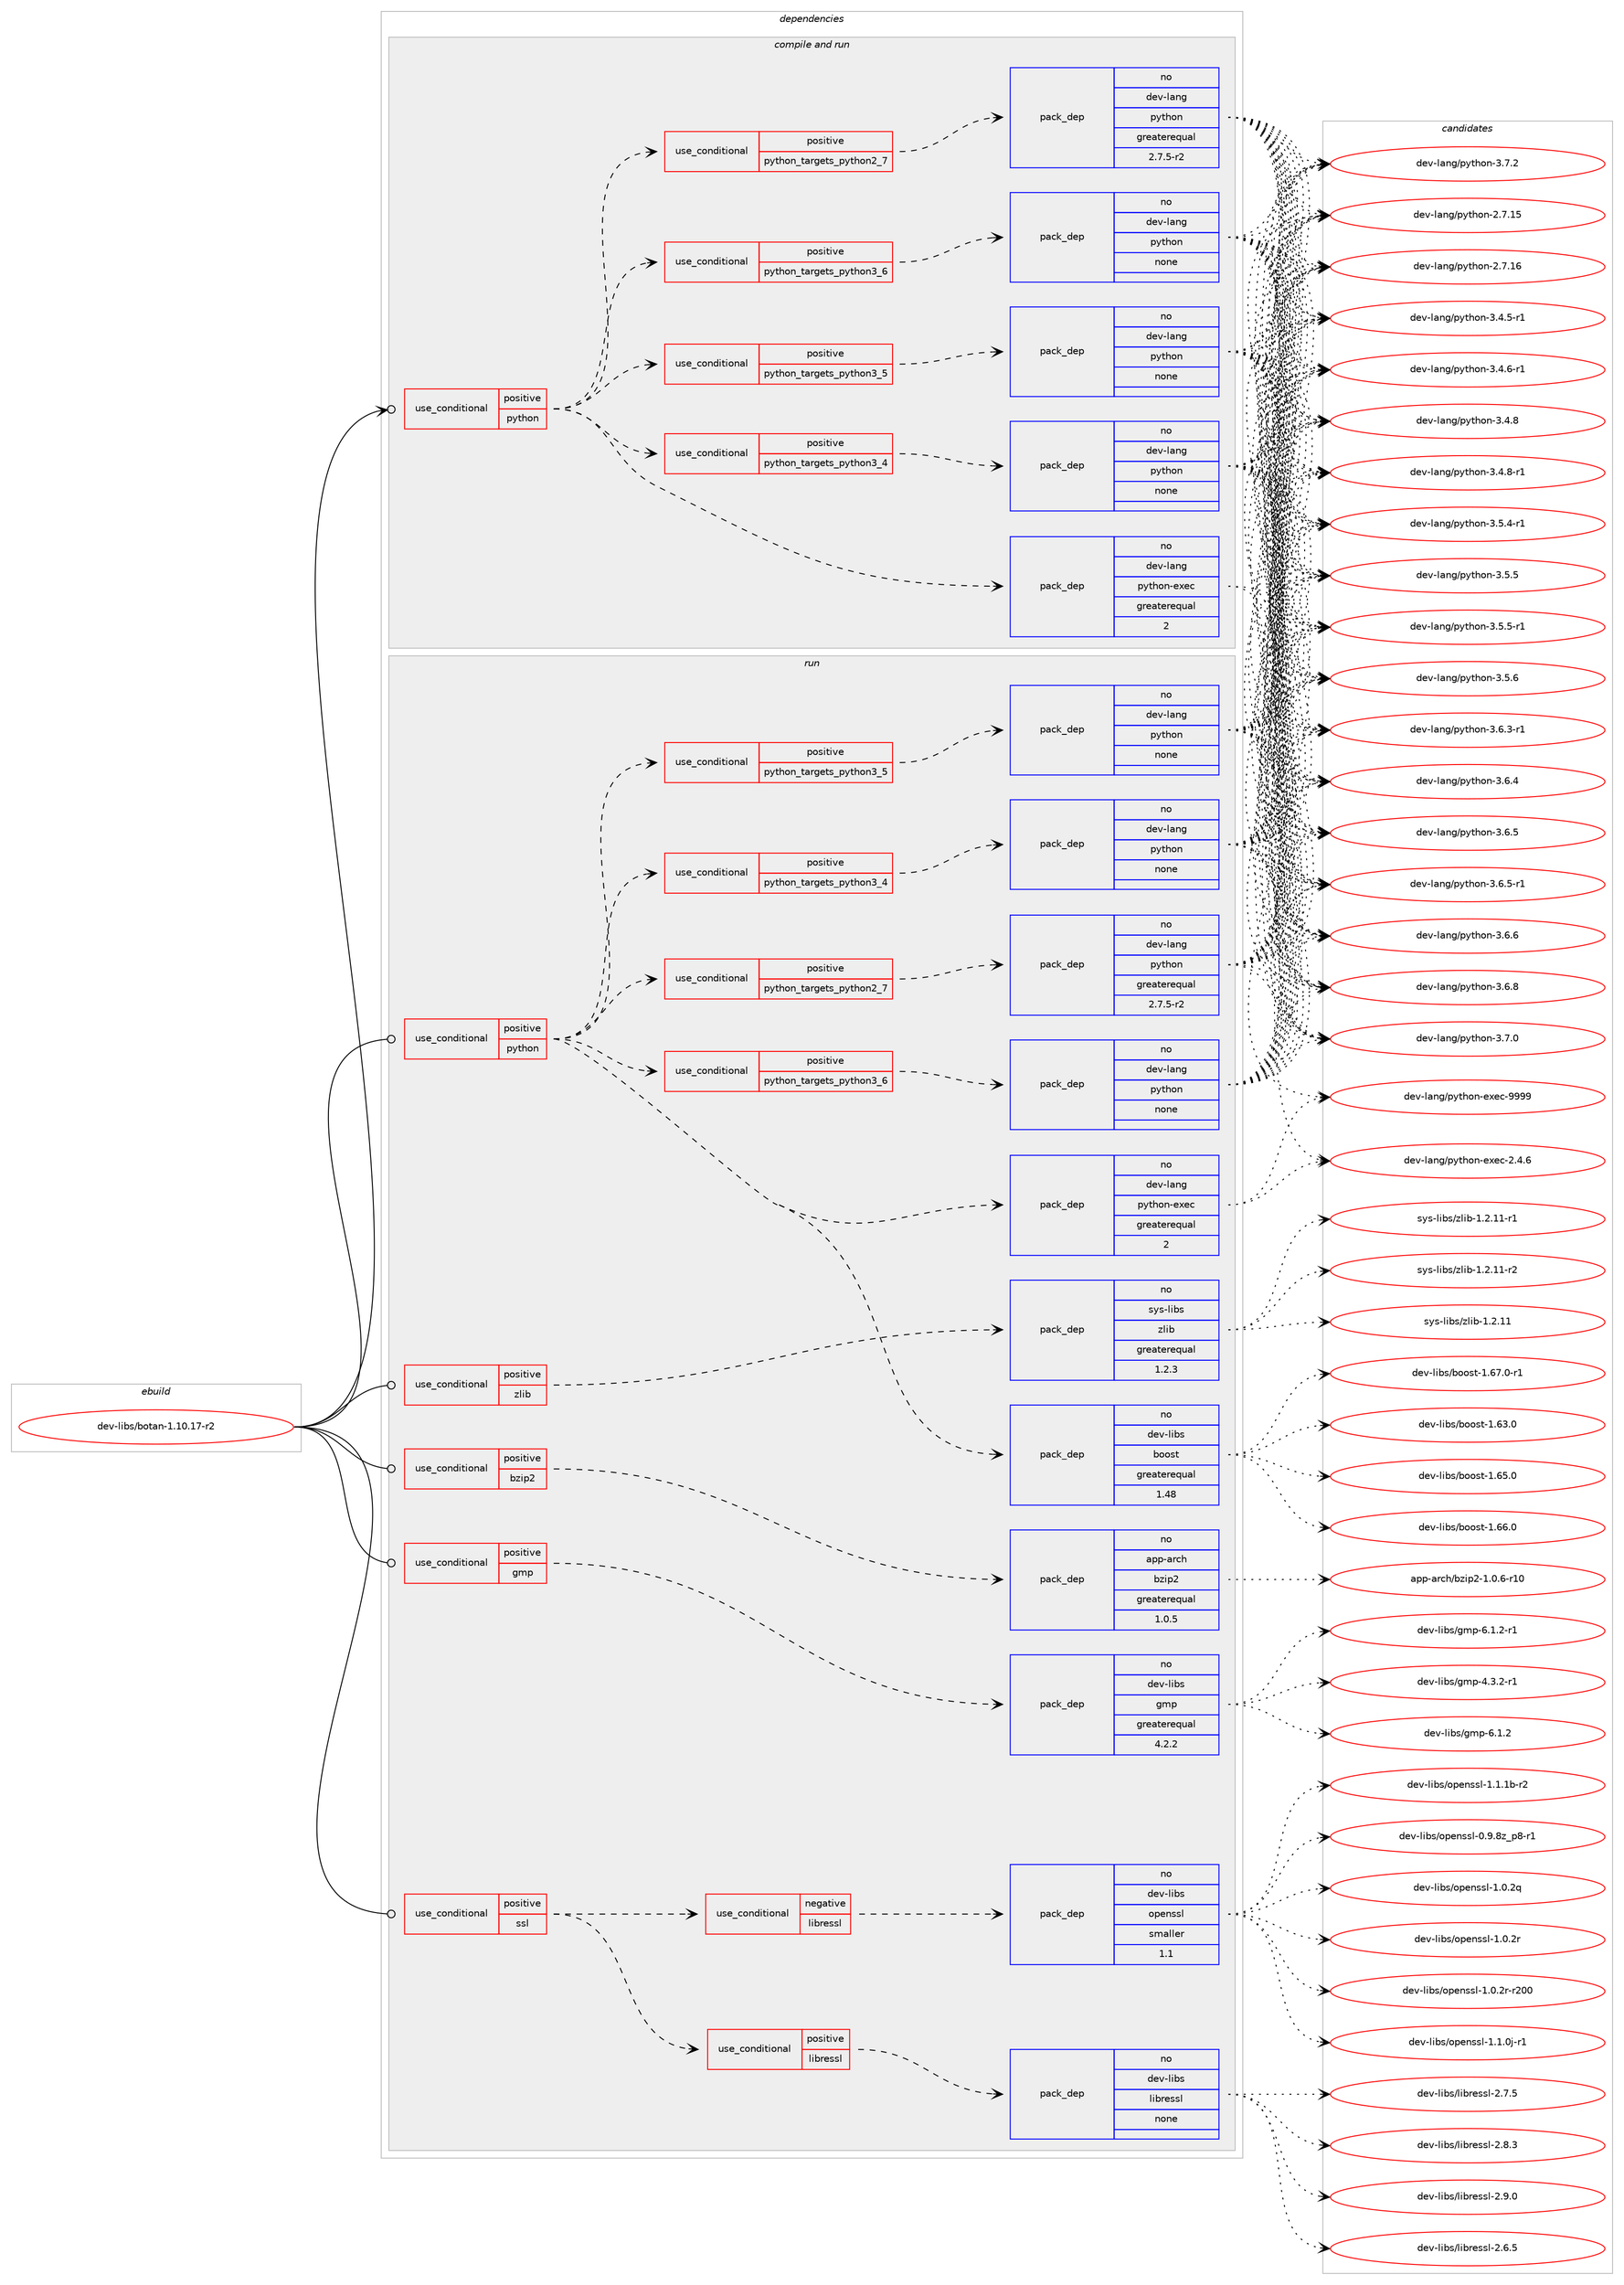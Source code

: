 digraph prolog {

# *************
# Graph options
# *************

newrank=true;
concentrate=true;
compound=true;
graph [rankdir=LR,fontname=Helvetica,fontsize=10,ranksep=1.5];#, ranksep=2.5, nodesep=0.2];
edge  [arrowhead=vee];
node  [fontname=Helvetica,fontsize=10];

# **********
# The ebuild
# **********

subgraph cluster_leftcol {
color=gray;
rank=same;
label=<<i>ebuild</i>>;
id [label="dev-libs/botan-1.10.17-r2", color=red, width=4, href="../dev-libs/botan-1.10.17-r2.svg"];
}

# ****************
# The dependencies
# ****************

subgraph cluster_midcol {
color=gray;
label=<<i>dependencies</i>>;
subgraph cluster_compile {
fillcolor="#eeeeee";
style=filled;
label=<<i>compile</i>>;
}
subgraph cluster_compileandrun {
fillcolor="#eeeeee";
style=filled;
label=<<i>compile and run</i>>;
subgraph cond365313 {
dependency1364522 [label=<<TABLE BORDER="0" CELLBORDER="1" CELLSPACING="0" CELLPADDING="4"><TR><TD ROWSPAN="3" CELLPADDING="10">use_conditional</TD></TR><TR><TD>positive</TD></TR><TR><TD>python</TD></TR></TABLE>>, shape=none, color=red];
subgraph cond365314 {
dependency1364523 [label=<<TABLE BORDER="0" CELLBORDER="1" CELLSPACING="0" CELLPADDING="4"><TR><TD ROWSPAN="3" CELLPADDING="10">use_conditional</TD></TR><TR><TD>positive</TD></TR><TR><TD>python_targets_python2_7</TD></TR></TABLE>>, shape=none, color=red];
subgraph pack976546 {
dependency1364524 [label=<<TABLE BORDER="0" CELLBORDER="1" CELLSPACING="0" CELLPADDING="4" WIDTH="220"><TR><TD ROWSPAN="6" CELLPADDING="30">pack_dep</TD></TR><TR><TD WIDTH="110">no</TD></TR><TR><TD>dev-lang</TD></TR><TR><TD>python</TD></TR><TR><TD>greaterequal</TD></TR><TR><TD>2.7.5-r2</TD></TR></TABLE>>, shape=none, color=blue];
}
dependency1364523:e -> dependency1364524:w [weight=20,style="dashed",arrowhead="vee"];
}
dependency1364522:e -> dependency1364523:w [weight=20,style="dashed",arrowhead="vee"];
subgraph cond365315 {
dependency1364525 [label=<<TABLE BORDER="0" CELLBORDER="1" CELLSPACING="0" CELLPADDING="4"><TR><TD ROWSPAN="3" CELLPADDING="10">use_conditional</TD></TR><TR><TD>positive</TD></TR><TR><TD>python_targets_python3_4</TD></TR></TABLE>>, shape=none, color=red];
subgraph pack976547 {
dependency1364526 [label=<<TABLE BORDER="0" CELLBORDER="1" CELLSPACING="0" CELLPADDING="4" WIDTH="220"><TR><TD ROWSPAN="6" CELLPADDING="30">pack_dep</TD></TR><TR><TD WIDTH="110">no</TD></TR><TR><TD>dev-lang</TD></TR><TR><TD>python</TD></TR><TR><TD>none</TD></TR><TR><TD></TD></TR></TABLE>>, shape=none, color=blue];
}
dependency1364525:e -> dependency1364526:w [weight=20,style="dashed",arrowhead="vee"];
}
dependency1364522:e -> dependency1364525:w [weight=20,style="dashed",arrowhead="vee"];
subgraph cond365316 {
dependency1364527 [label=<<TABLE BORDER="0" CELLBORDER="1" CELLSPACING="0" CELLPADDING="4"><TR><TD ROWSPAN="3" CELLPADDING="10">use_conditional</TD></TR><TR><TD>positive</TD></TR><TR><TD>python_targets_python3_5</TD></TR></TABLE>>, shape=none, color=red];
subgraph pack976548 {
dependency1364528 [label=<<TABLE BORDER="0" CELLBORDER="1" CELLSPACING="0" CELLPADDING="4" WIDTH="220"><TR><TD ROWSPAN="6" CELLPADDING="30">pack_dep</TD></TR><TR><TD WIDTH="110">no</TD></TR><TR><TD>dev-lang</TD></TR><TR><TD>python</TD></TR><TR><TD>none</TD></TR><TR><TD></TD></TR></TABLE>>, shape=none, color=blue];
}
dependency1364527:e -> dependency1364528:w [weight=20,style="dashed",arrowhead="vee"];
}
dependency1364522:e -> dependency1364527:w [weight=20,style="dashed",arrowhead="vee"];
subgraph cond365317 {
dependency1364529 [label=<<TABLE BORDER="0" CELLBORDER="1" CELLSPACING="0" CELLPADDING="4"><TR><TD ROWSPAN="3" CELLPADDING="10">use_conditional</TD></TR><TR><TD>positive</TD></TR><TR><TD>python_targets_python3_6</TD></TR></TABLE>>, shape=none, color=red];
subgraph pack976549 {
dependency1364530 [label=<<TABLE BORDER="0" CELLBORDER="1" CELLSPACING="0" CELLPADDING="4" WIDTH="220"><TR><TD ROWSPAN="6" CELLPADDING="30">pack_dep</TD></TR><TR><TD WIDTH="110">no</TD></TR><TR><TD>dev-lang</TD></TR><TR><TD>python</TD></TR><TR><TD>none</TD></TR><TR><TD></TD></TR></TABLE>>, shape=none, color=blue];
}
dependency1364529:e -> dependency1364530:w [weight=20,style="dashed",arrowhead="vee"];
}
dependency1364522:e -> dependency1364529:w [weight=20,style="dashed",arrowhead="vee"];
subgraph pack976550 {
dependency1364531 [label=<<TABLE BORDER="0" CELLBORDER="1" CELLSPACING="0" CELLPADDING="4" WIDTH="220"><TR><TD ROWSPAN="6" CELLPADDING="30">pack_dep</TD></TR><TR><TD WIDTH="110">no</TD></TR><TR><TD>dev-lang</TD></TR><TR><TD>python-exec</TD></TR><TR><TD>greaterequal</TD></TR><TR><TD>2</TD></TR></TABLE>>, shape=none, color=blue];
}
dependency1364522:e -> dependency1364531:w [weight=20,style="dashed",arrowhead="vee"];
}
id:e -> dependency1364522:w [weight=20,style="solid",arrowhead="odotvee"];
}
subgraph cluster_run {
fillcolor="#eeeeee";
style=filled;
label=<<i>run</i>>;
subgraph cond365318 {
dependency1364532 [label=<<TABLE BORDER="0" CELLBORDER="1" CELLSPACING="0" CELLPADDING="4"><TR><TD ROWSPAN="3" CELLPADDING="10">use_conditional</TD></TR><TR><TD>positive</TD></TR><TR><TD>bzip2</TD></TR></TABLE>>, shape=none, color=red];
subgraph pack976551 {
dependency1364533 [label=<<TABLE BORDER="0" CELLBORDER="1" CELLSPACING="0" CELLPADDING="4" WIDTH="220"><TR><TD ROWSPAN="6" CELLPADDING="30">pack_dep</TD></TR><TR><TD WIDTH="110">no</TD></TR><TR><TD>app-arch</TD></TR><TR><TD>bzip2</TD></TR><TR><TD>greaterequal</TD></TR><TR><TD>1.0.5</TD></TR></TABLE>>, shape=none, color=blue];
}
dependency1364532:e -> dependency1364533:w [weight=20,style="dashed",arrowhead="vee"];
}
id:e -> dependency1364532:w [weight=20,style="solid",arrowhead="odot"];
subgraph cond365319 {
dependency1364534 [label=<<TABLE BORDER="0" CELLBORDER="1" CELLSPACING="0" CELLPADDING="4"><TR><TD ROWSPAN="3" CELLPADDING="10">use_conditional</TD></TR><TR><TD>positive</TD></TR><TR><TD>gmp</TD></TR></TABLE>>, shape=none, color=red];
subgraph pack976552 {
dependency1364535 [label=<<TABLE BORDER="0" CELLBORDER="1" CELLSPACING="0" CELLPADDING="4" WIDTH="220"><TR><TD ROWSPAN="6" CELLPADDING="30">pack_dep</TD></TR><TR><TD WIDTH="110">no</TD></TR><TR><TD>dev-libs</TD></TR><TR><TD>gmp</TD></TR><TR><TD>greaterequal</TD></TR><TR><TD>4.2.2</TD></TR></TABLE>>, shape=none, color=blue];
}
dependency1364534:e -> dependency1364535:w [weight=20,style="dashed",arrowhead="vee"];
}
id:e -> dependency1364534:w [weight=20,style="solid",arrowhead="odot"];
subgraph cond365320 {
dependency1364536 [label=<<TABLE BORDER="0" CELLBORDER="1" CELLSPACING="0" CELLPADDING="4"><TR><TD ROWSPAN="3" CELLPADDING="10">use_conditional</TD></TR><TR><TD>positive</TD></TR><TR><TD>python</TD></TR></TABLE>>, shape=none, color=red];
subgraph cond365321 {
dependency1364537 [label=<<TABLE BORDER="0" CELLBORDER="1" CELLSPACING="0" CELLPADDING="4"><TR><TD ROWSPAN="3" CELLPADDING="10">use_conditional</TD></TR><TR><TD>positive</TD></TR><TR><TD>python_targets_python2_7</TD></TR></TABLE>>, shape=none, color=red];
subgraph pack976553 {
dependency1364538 [label=<<TABLE BORDER="0" CELLBORDER="1" CELLSPACING="0" CELLPADDING="4" WIDTH="220"><TR><TD ROWSPAN="6" CELLPADDING="30">pack_dep</TD></TR><TR><TD WIDTH="110">no</TD></TR><TR><TD>dev-lang</TD></TR><TR><TD>python</TD></TR><TR><TD>greaterequal</TD></TR><TR><TD>2.7.5-r2</TD></TR></TABLE>>, shape=none, color=blue];
}
dependency1364537:e -> dependency1364538:w [weight=20,style="dashed",arrowhead="vee"];
}
dependency1364536:e -> dependency1364537:w [weight=20,style="dashed",arrowhead="vee"];
subgraph cond365322 {
dependency1364539 [label=<<TABLE BORDER="0" CELLBORDER="1" CELLSPACING="0" CELLPADDING="4"><TR><TD ROWSPAN="3" CELLPADDING="10">use_conditional</TD></TR><TR><TD>positive</TD></TR><TR><TD>python_targets_python3_4</TD></TR></TABLE>>, shape=none, color=red];
subgraph pack976554 {
dependency1364540 [label=<<TABLE BORDER="0" CELLBORDER="1" CELLSPACING="0" CELLPADDING="4" WIDTH="220"><TR><TD ROWSPAN="6" CELLPADDING="30">pack_dep</TD></TR><TR><TD WIDTH="110">no</TD></TR><TR><TD>dev-lang</TD></TR><TR><TD>python</TD></TR><TR><TD>none</TD></TR><TR><TD></TD></TR></TABLE>>, shape=none, color=blue];
}
dependency1364539:e -> dependency1364540:w [weight=20,style="dashed",arrowhead="vee"];
}
dependency1364536:e -> dependency1364539:w [weight=20,style="dashed",arrowhead="vee"];
subgraph cond365323 {
dependency1364541 [label=<<TABLE BORDER="0" CELLBORDER="1" CELLSPACING="0" CELLPADDING="4"><TR><TD ROWSPAN="3" CELLPADDING="10">use_conditional</TD></TR><TR><TD>positive</TD></TR><TR><TD>python_targets_python3_5</TD></TR></TABLE>>, shape=none, color=red];
subgraph pack976555 {
dependency1364542 [label=<<TABLE BORDER="0" CELLBORDER="1" CELLSPACING="0" CELLPADDING="4" WIDTH="220"><TR><TD ROWSPAN="6" CELLPADDING="30">pack_dep</TD></TR><TR><TD WIDTH="110">no</TD></TR><TR><TD>dev-lang</TD></TR><TR><TD>python</TD></TR><TR><TD>none</TD></TR><TR><TD></TD></TR></TABLE>>, shape=none, color=blue];
}
dependency1364541:e -> dependency1364542:w [weight=20,style="dashed",arrowhead="vee"];
}
dependency1364536:e -> dependency1364541:w [weight=20,style="dashed",arrowhead="vee"];
subgraph cond365324 {
dependency1364543 [label=<<TABLE BORDER="0" CELLBORDER="1" CELLSPACING="0" CELLPADDING="4"><TR><TD ROWSPAN="3" CELLPADDING="10">use_conditional</TD></TR><TR><TD>positive</TD></TR><TR><TD>python_targets_python3_6</TD></TR></TABLE>>, shape=none, color=red];
subgraph pack976556 {
dependency1364544 [label=<<TABLE BORDER="0" CELLBORDER="1" CELLSPACING="0" CELLPADDING="4" WIDTH="220"><TR><TD ROWSPAN="6" CELLPADDING="30">pack_dep</TD></TR><TR><TD WIDTH="110">no</TD></TR><TR><TD>dev-lang</TD></TR><TR><TD>python</TD></TR><TR><TD>none</TD></TR><TR><TD></TD></TR></TABLE>>, shape=none, color=blue];
}
dependency1364543:e -> dependency1364544:w [weight=20,style="dashed",arrowhead="vee"];
}
dependency1364536:e -> dependency1364543:w [weight=20,style="dashed",arrowhead="vee"];
subgraph pack976557 {
dependency1364545 [label=<<TABLE BORDER="0" CELLBORDER="1" CELLSPACING="0" CELLPADDING="4" WIDTH="220"><TR><TD ROWSPAN="6" CELLPADDING="30">pack_dep</TD></TR><TR><TD WIDTH="110">no</TD></TR><TR><TD>dev-lang</TD></TR><TR><TD>python-exec</TD></TR><TR><TD>greaterequal</TD></TR><TR><TD>2</TD></TR></TABLE>>, shape=none, color=blue];
}
dependency1364536:e -> dependency1364545:w [weight=20,style="dashed",arrowhead="vee"];
subgraph pack976558 {
dependency1364546 [label=<<TABLE BORDER="0" CELLBORDER="1" CELLSPACING="0" CELLPADDING="4" WIDTH="220"><TR><TD ROWSPAN="6" CELLPADDING="30">pack_dep</TD></TR><TR><TD WIDTH="110">no</TD></TR><TR><TD>dev-libs</TD></TR><TR><TD>boost</TD></TR><TR><TD>greaterequal</TD></TR><TR><TD>1.48</TD></TR></TABLE>>, shape=none, color=blue];
}
dependency1364536:e -> dependency1364546:w [weight=20,style="dashed",arrowhead="vee"];
}
id:e -> dependency1364536:w [weight=20,style="solid",arrowhead="odot"];
subgraph cond365325 {
dependency1364547 [label=<<TABLE BORDER="0" CELLBORDER="1" CELLSPACING="0" CELLPADDING="4"><TR><TD ROWSPAN="3" CELLPADDING="10">use_conditional</TD></TR><TR><TD>positive</TD></TR><TR><TD>ssl</TD></TR></TABLE>>, shape=none, color=red];
subgraph cond365326 {
dependency1364548 [label=<<TABLE BORDER="0" CELLBORDER="1" CELLSPACING="0" CELLPADDING="4"><TR><TD ROWSPAN="3" CELLPADDING="10">use_conditional</TD></TR><TR><TD>negative</TD></TR><TR><TD>libressl</TD></TR></TABLE>>, shape=none, color=red];
subgraph pack976559 {
dependency1364549 [label=<<TABLE BORDER="0" CELLBORDER="1" CELLSPACING="0" CELLPADDING="4" WIDTH="220"><TR><TD ROWSPAN="6" CELLPADDING="30">pack_dep</TD></TR><TR><TD WIDTH="110">no</TD></TR><TR><TD>dev-libs</TD></TR><TR><TD>openssl</TD></TR><TR><TD>smaller</TD></TR><TR><TD>1.1</TD></TR></TABLE>>, shape=none, color=blue];
}
dependency1364548:e -> dependency1364549:w [weight=20,style="dashed",arrowhead="vee"];
}
dependency1364547:e -> dependency1364548:w [weight=20,style="dashed",arrowhead="vee"];
subgraph cond365327 {
dependency1364550 [label=<<TABLE BORDER="0" CELLBORDER="1" CELLSPACING="0" CELLPADDING="4"><TR><TD ROWSPAN="3" CELLPADDING="10">use_conditional</TD></TR><TR><TD>positive</TD></TR><TR><TD>libressl</TD></TR></TABLE>>, shape=none, color=red];
subgraph pack976560 {
dependency1364551 [label=<<TABLE BORDER="0" CELLBORDER="1" CELLSPACING="0" CELLPADDING="4" WIDTH="220"><TR><TD ROWSPAN="6" CELLPADDING="30">pack_dep</TD></TR><TR><TD WIDTH="110">no</TD></TR><TR><TD>dev-libs</TD></TR><TR><TD>libressl</TD></TR><TR><TD>none</TD></TR><TR><TD></TD></TR></TABLE>>, shape=none, color=blue];
}
dependency1364550:e -> dependency1364551:w [weight=20,style="dashed",arrowhead="vee"];
}
dependency1364547:e -> dependency1364550:w [weight=20,style="dashed",arrowhead="vee"];
}
id:e -> dependency1364547:w [weight=20,style="solid",arrowhead="odot"];
subgraph cond365328 {
dependency1364552 [label=<<TABLE BORDER="0" CELLBORDER="1" CELLSPACING="0" CELLPADDING="4"><TR><TD ROWSPAN="3" CELLPADDING="10">use_conditional</TD></TR><TR><TD>positive</TD></TR><TR><TD>zlib</TD></TR></TABLE>>, shape=none, color=red];
subgraph pack976561 {
dependency1364553 [label=<<TABLE BORDER="0" CELLBORDER="1" CELLSPACING="0" CELLPADDING="4" WIDTH="220"><TR><TD ROWSPAN="6" CELLPADDING="30">pack_dep</TD></TR><TR><TD WIDTH="110">no</TD></TR><TR><TD>sys-libs</TD></TR><TR><TD>zlib</TD></TR><TR><TD>greaterequal</TD></TR><TR><TD>1.2.3</TD></TR></TABLE>>, shape=none, color=blue];
}
dependency1364552:e -> dependency1364553:w [weight=20,style="dashed",arrowhead="vee"];
}
id:e -> dependency1364552:w [weight=20,style="solid",arrowhead="odot"];
}
}

# **************
# The candidates
# **************

subgraph cluster_choices {
rank=same;
color=gray;
label=<<i>candidates</i>>;

subgraph choice976546 {
color=black;
nodesep=1;
choice10010111845108971101034711212111610411111045504655464953 [label="dev-lang/python-2.7.15", color=red, width=4,href="../dev-lang/python-2.7.15.svg"];
choice10010111845108971101034711212111610411111045504655464954 [label="dev-lang/python-2.7.16", color=red, width=4,href="../dev-lang/python-2.7.16.svg"];
choice1001011184510897110103471121211161041111104551465246534511449 [label="dev-lang/python-3.4.5-r1", color=red, width=4,href="../dev-lang/python-3.4.5-r1.svg"];
choice1001011184510897110103471121211161041111104551465246544511449 [label="dev-lang/python-3.4.6-r1", color=red, width=4,href="../dev-lang/python-3.4.6-r1.svg"];
choice100101118451089711010347112121116104111110455146524656 [label="dev-lang/python-3.4.8", color=red, width=4,href="../dev-lang/python-3.4.8.svg"];
choice1001011184510897110103471121211161041111104551465246564511449 [label="dev-lang/python-3.4.8-r1", color=red, width=4,href="../dev-lang/python-3.4.8-r1.svg"];
choice1001011184510897110103471121211161041111104551465346524511449 [label="dev-lang/python-3.5.4-r1", color=red, width=4,href="../dev-lang/python-3.5.4-r1.svg"];
choice100101118451089711010347112121116104111110455146534653 [label="dev-lang/python-3.5.5", color=red, width=4,href="../dev-lang/python-3.5.5.svg"];
choice1001011184510897110103471121211161041111104551465346534511449 [label="dev-lang/python-3.5.5-r1", color=red, width=4,href="../dev-lang/python-3.5.5-r1.svg"];
choice100101118451089711010347112121116104111110455146534654 [label="dev-lang/python-3.5.6", color=red, width=4,href="../dev-lang/python-3.5.6.svg"];
choice1001011184510897110103471121211161041111104551465446514511449 [label="dev-lang/python-3.6.3-r1", color=red, width=4,href="../dev-lang/python-3.6.3-r1.svg"];
choice100101118451089711010347112121116104111110455146544652 [label="dev-lang/python-3.6.4", color=red, width=4,href="../dev-lang/python-3.6.4.svg"];
choice100101118451089711010347112121116104111110455146544653 [label="dev-lang/python-3.6.5", color=red, width=4,href="../dev-lang/python-3.6.5.svg"];
choice1001011184510897110103471121211161041111104551465446534511449 [label="dev-lang/python-3.6.5-r1", color=red, width=4,href="../dev-lang/python-3.6.5-r1.svg"];
choice100101118451089711010347112121116104111110455146544654 [label="dev-lang/python-3.6.6", color=red, width=4,href="../dev-lang/python-3.6.6.svg"];
choice100101118451089711010347112121116104111110455146544656 [label="dev-lang/python-3.6.8", color=red, width=4,href="../dev-lang/python-3.6.8.svg"];
choice100101118451089711010347112121116104111110455146554648 [label="dev-lang/python-3.7.0", color=red, width=4,href="../dev-lang/python-3.7.0.svg"];
choice100101118451089711010347112121116104111110455146554650 [label="dev-lang/python-3.7.2", color=red, width=4,href="../dev-lang/python-3.7.2.svg"];
dependency1364524:e -> choice10010111845108971101034711212111610411111045504655464953:w [style=dotted,weight="100"];
dependency1364524:e -> choice10010111845108971101034711212111610411111045504655464954:w [style=dotted,weight="100"];
dependency1364524:e -> choice1001011184510897110103471121211161041111104551465246534511449:w [style=dotted,weight="100"];
dependency1364524:e -> choice1001011184510897110103471121211161041111104551465246544511449:w [style=dotted,weight="100"];
dependency1364524:e -> choice100101118451089711010347112121116104111110455146524656:w [style=dotted,weight="100"];
dependency1364524:e -> choice1001011184510897110103471121211161041111104551465246564511449:w [style=dotted,weight="100"];
dependency1364524:e -> choice1001011184510897110103471121211161041111104551465346524511449:w [style=dotted,weight="100"];
dependency1364524:e -> choice100101118451089711010347112121116104111110455146534653:w [style=dotted,weight="100"];
dependency1364524:e -> choice1001011184510897110103471121211161041111104551465346534511449:w [style=dotted,weight="100"];
dependency1364524:e -> choice100101118451089711010347112121116104111110455146534654:w [style=dotted,weight="100"];
dependency1364524:e -> choice1001011184510897110103471121211161041111104551465446514511449:w [style=dotted,weight="100"];
dependency1364524:e -> choice100101118451089711010347112121116104111110455146544652:w [style=dotted,weight="100"];
dependency1364524:e -> choice100101118451089711010347112121116104111110455146544653:w [style=dotted,weight="100"];
dependency1364524:e -> choice1001011184510897110103471121211161041111104551465446534511449:w [style=dotted,weight="100"];
dependency1364524:e -> choice100101118451089711010347112121116104111110455146544654:w [style=dotted,weight="100"];
dependency1364524:e -> choice100101118451089711010347112121116104111110455146544656:w [style=dotted,weight="100"];
dependency1364524:e -> choice100101118451089711010347112121116104111110455146554648:w [style=dotted,weight="100"];
dependency1364524:e -> choice100101118451089711010347112121116104111110455146554650:w [style=dotted,weight="100"];
}
subgraph choice976547 {
color=black;
nodesep=1;
choice10010111845108971101034711212111610411111045504655464953 [label="dev-lang/python-2.7.15", color=red, width=4,href="../dev-lang/python-2.7.15.svg"];
choice10010111845108971101034711212111610411111045504655464954 [label="dev-lang/python-2.7.16", color=red, width=4,href="../dev-lang/python-2.7.16.svg"];
choice1001011184510897110103471121211161041111104551465246534511449 [label="dev-lang/python-3.4.5-r1", color=red, width=4,href="../dev-lang/python-3.4.5-r1.svg"];
choice1001011184510897110103471121211161041111104551465246544511449 [label="dev-lang/python-3.4.6-r1", color=red, width=4,href="../dev-lang/python-3.4.6-r1.svg"];
choice100101118451089711010347112121116104111110455146524656 [label="dev-lang/python-3.4.8", color=red, width=4,href="../dev-lang/python-3.4.8.svg"];
choice1001011184510897110103471121211161041111104551465246564511449 [label="dev-lang/python-3.4.8-r1", color=red, width=4,href="../dev-lang/python-3.4.8-r1.svg"];
choice1001011184510897110103471121211161041111104551465346524511449 [label="dev-lang/python-3.5.4-r1", color=red, width=4,href="../dev-lang/python-3.5.4-r1.svg"];
choice100101118451089711010347112121116104111110455146534653 [label="dev-lang/python-3.5.5", color=red, width=4,href="../dev-lang/python-3.5.5.svg"];
choice1001011184510897110103471121211161041111104551465346534511449 [label="dev-lang/python-3.5.5-r1", color=red, width=4,href="../dev-lang/python-3.5.5-r1.svg"];
choice100101118451089711010347112121116104111110455146534654 [label="dev-lang/python-3.5.6", color=red, width=4,href="../dev-lang/python-3.5.6.svg"];
choice1001011184510897110103471121211161041111104551465446514511449 [label="dev-lang/python-3.6.3-r1", color=red, width=4,href="../dev-lang/python-3.6.3-r1.svg"];
choice100101118451089711010347112121116104111110455146544652 [label="dev-lang/python-3.6.4", color=red, width=4,href="../dev-lang/python-3.6.4.svg"];
choice100101118451089711010347112121116104111110455146544653 [label="dev-lang/python-3.6.5", color=red, width=4,href="../dev-lang/python-3.6.5.svg"];
choice1001011184510897110103471121211161041111104551465446534511449 [label="dev-lang/python-3.6.5-r1", color=red, width=4,href="../dev-lang/python-3.6.5-r1.svg"];
choice100101118451089711010347112121116104111110455146544654 [label="dev-lang/python-3.6.6", color=red, width=4,href="../dev-lang/python-3.6.6.svg"];
choice100101118451089711010347112121116104111110455146544656 [label="dev-lang/python-3.6.8", color=red, width=4,href="../dev-lang/python-3.6.8.svg"];
choice100101118451089711010347112121116104111110455146554648 [label="dev-lang/python-3.7.0", color=red, width=4,href="../dev-lang/python-3.7.0.svg"];
choice100101118451089711010347112121116104111110455146554650 [label="dev-lang/python-3.7.2", color=red, width=4,href="../dev-lang/python-3.7.2.svg"];
dependency1364526:e -> choice10010111845108971101034711212111610411111045504655464953:w [style=dotted,weight="100"];
dependency1364526:e -> choice10010111845108971101034711212111610411111045504655464954:w [style=dotted,weight="100"];
dependency1364526:e -> choice1001011184510897110103471121211161041111104551465246534511449:w [style=dotted,weight="100"];
dependency1364526:e -> choice1001011184510897110103471121211161041111104551465246544511449:w [style=dotted,weight="100"];
dependency1364526:e -> choice100101118451089711010347112121116104111110455146524656:w [style=dotted,weight="100"];
dependency1364526:e -> choice1001011184510897110103471121211161041111104551465246564511449:w [style=dotted,weight="100"];
dependency1364526:e -> choice1001011184510897110103471121211161041111104551465346524511449:w [style=dotted,weight="100"];
dependency1364526:e -> choice100101118451089711010347112121116104111110455146534653:w [style=dotted,weight="100"];
dependency1364526:e -> choice1001011184510897110103471121211161041111104551465346534511449:w [style=dotted,weight="100"];
dependency1364526:e -> choice100101118451089711010347112121116104111110455146534654:w [style=dotted,weight="100"];
dependency1364526:e -> choice1001011184510897110103471121211161041111104551465446514511449:w [style=dotted,weight="100"];
dependency1364526:e -> choice100101118451089711010347112121116104111110455146544652:w [style=dotted,weight="100"];
dependency1364526:e -> choice100101118451089711010347112121116104111110455146544653:w [style=dotted,weight="100"];
dependency1364526:e -> choice1001011184510897110103471121211161041111104551465446534511449:w [style=dotted,weight="100"];
dependency1364526:e -> choice100101118451089711010347112121116104111110455146544654:w [style=dotted,weight="100"];
dependency1364526:e -> choice100101118451089711010347112121116104111110455146544656:w [style=dotted,weight="100"];
dependency1364526:e -> choice100101118451089711010347112121116104111110455146554648:w [style=dotted,weight="100"];
dependency1364526:e -> choice100101118451089711010347112121116104111110455146554650:w [style=dotted,weight="100"];
}
subgraph choice976548 {
color=black;
nodesep=1;
choice10010111845108971101034711212111610411111045504655464953 [label="dev-lang/python-2.7.15", color=red, width=4,href="../dev-lang/python-2.7.15.svg"];
choice10010111845108971101034711212111610411111045504655464954 [label="dev-lang/python-2.7.16", color=red, width=4,href="../dev-lang/python-2.7.16.svg"];
choice1001011184510897110103471121211161041111104551465246534511449 [label="dev-lang/python-3.4.5-r1", color=red, width=4,href="../dev-lang/python-3.4.5-r1.svg"];
choice1001011184510897110103471121211161041111104551465246544511449 [label="dev-lang/python-3.4.6-r1", color=red, width=4,href="../dev-lang/python-3.4.6-r1.svg"];
choice100101118451089711010347112121116104111110455146524656 [label="dev-lang/python-3.4.8", color=red, width=4,href="../dev-lang/python-3.4.8.svg"];
choice1001011184510897110103471121211161041111104551465246564511449 [label="dev-lang/python-3.4.8-r1", color=red, width=4,href="../dev-lang/python-3.4.8-r1.svg"];
choice1001011184510897110103471121211161041111104551465346524511449 [label="dev-lang/python-3.5.4-r1", color=red, width=4,href="../dev-lang/python-3.5.4-r1.svg"];
choice100101118451089711010347112121116104111110455146534653 [label="dev-lang/python-3.5.5", color=red, width=4,href="../dev-lang/python-3.5.5.svg"];
choice1001011184510897110103471121211161041111104551465346534511449 [label="dev-lang/python-3.5.5-r1", color=red, width=4,href="../dev-lang/python-3.5.5-r1.svg"];
choice100101118451089711010347112121116104111110455146534654 [label="dev-lang/python-3.5.6", color=red, width=4,href="../dev-lang/python-3.5.6.svg"];
choice1001011184510897110103471121211161041111104551465446514511449 [label="dev-lang/python-3.6.3-r1", color=red, width=4,href="../dev-lang/python-3.6.3-r1.svg"];
choice100101118451089711010347112121116104111110455146544652 [label="dev-lang/python-3.6.4", color=red, width=4,href="../dev-lang/python-3.6.4.svg"];
choice100101118451089711010347112121116104111110455146544653 [label="dev-lang/python-3.6.5", color=red, width=4,href="../dev-lang/python-3.6.5.svg"];
choice1001011184510897110103471121211161041111104551465446534511449 [label="dev-lang/python-3.6.5-r1", color=red, width=4,href="../dev-lang/python-3.6.5-r1.svg"];
choice100101118451089711010347112121116104111110455146544654 [label="dev-lang/python-3.6.6", color=red, width=4,href="../dev-lang/python-3.6.6.svg"];
choice100101118451089711010347112121116104111110455146544656 [label="dev-lang/python-3.6.8", color=red, width=4,href="../dev-lang/python-3.6.8.svg"];
choice100101118451089711010347112121116104111110455146554648 [label="dev-lang/python-3.7.0", color=red, width=4,href="../dev-lang/python-3.7.0.svg"];
choice100101118451089711010347112121116104111110455146554650 [label="dev-lang/python-3.7.2", color=red, width=4,href="../dev-lang/python-3.7.2.svg"];
dependency1364528:e -> choice10010111845108971101034711212111610411111045504655464953:w [style=dotted,weight="100"];
dependency1364528:e -> choice10010111845108971101034711212111610411111045504655464954:w [style=dotted,weight="100"];
dependency1364528:e -> choice1001011184510897110103471121211161041111104551465246534511449:w [style=dotted,weight="100"];
dependency1364528:e -> choice1001011184510897110103471121211161041111104551465246544511449:w [style=dotted,weight="100"];
dependency1364528:e -> choice100101118451089711010347112121116104111110455146524656:w [style=dotted,weight="100"];
dependency1364528:e -> choice1001011184510897110103471121211161041111104551465246564511449:w [style=dotted,weight="100"];
dependency1364528:e -> choice1001011184510897110103471121211161041111104551465346524511449:w [style=dotted,weight="100"];
dependency1364528:e -> choice100101118451089711010347112121116104111110455146534653:w [style=dotted,weight="100"];
dependency1364528:e -> choice1001011184510897110103471121211161041111104551465346534511449:w [style=dotted,weight="100"];
dependency1364528:e -> choice100101118451089711010347112121116104111110455146534654:w [style=dotted,weight="100"];
dependency1364528:e -> choice1001011184510897110103471121211161041111104551465446514511449:w [style=dotted,weight="100"];
dependency1364528:e -> choice100101118451089711010347112121116104111110455146544652:w [style=dotted,weight="100"];
dependency1364528:e -> choice100101118451089711010347112121116104111110455146544653:w [style=dotted,weight="100"];
dependency1364528:e -> choice1001011184510897110103471121211161041111104551465446534511449:w [style=dotted,weight="100"];
dependency1364528:e -> choice100101118451089711010347112121116104111110455146544654:w [style=dotted,weight="100"];
dependency1364528:e -> choice100101118451089711010347112121116104111110455146544656:w [style=dotted,weight="100"];
dependency1364528:e -> choice100101118451089711010347112121116104111110455146554648:w [style=dotted,weight="100"];
dependency1364528:e -> choice100101118451089711010347112121116104111110455146554650:w [style=dotted,weight="100"];
}
subgraph choice976549 {
color=black;
nodesep=1;
choice10010111845108971101034711212111610411111045504655464953 [label="dev-lang/python-2.7.15", color=red, width=4,href="../dev-lang/python-2.7.15.svg"];
choice10010111845108971101034711212111610411111045504655464954 [label="dev-lang/python-2.7.16", color=red, width=4,href="../dev-lang/python-2.7.16.svg"];
choice1001011184510897110103471121211161041111104551465246534511449 [label="dev-lang/python-3.4.5-r1", color=red, width=4,href="../dev-lang/python-3.4.5-r1.svg"];
choice1001011184510897110103471121211161041111104551465246544511449 [label="dev-lang/python-3.4.6-r1", color=red, width=4,href="../dev-lang/python-3.4.6-r1.svg"];
choice100101118451089711010347112121116104111110455146524656 [label="dev-lang/python-3.4.8", color=red, width=4,href="../dev-lang/python-3.4.8.svg"];
choice1001011184510897110103471121211161041111104551465246564511449 [label="dev-lang/python-3.4.8-r1", color=red, width=4,href="../dev-lang/python-3.4.8-r1.svg"];
choice1001011184510897110103471121211161041111104551465346524511449 [label="dev-lang/python-3.5.4-r1", color=red, width=4,href="../dev-lang/python-3.5.4-r1.svg"];
choice100101118451089711010347112121116104111110455146534653 [label="dev-lang/python-3.5.5", color=red, width=4,href="../dev-lang/python-3.5.5.svg"];
choice1001011184510897110103471121211161041111104551465346534511449 [label="dev-lang/python-3.5.5-r1", color=red, width=4,href="../dev-lang/python-3.5.5-r1.svg"];
choice100101118451089711010347112121116104111110455146534654 [label="dev-lang/python-3.5.6", color=red, width=4,href="../dev-lang/python-3.5.6.svg"];
choice1001011184510897110103471121211161041111104551465446514511449 [label="dev-lang/python-3.6.3-r1", color=red, width=4,href="../dev-lang/python-3.6.3-r1.svg"];
choice100101118451089711010347112121116104111110455146544652 [label="dev-lang/python-3.6.4", color=red, width=4,href="../dev-lang/python-3.6.4.svg"];
choice100101118451089711010347112121116104111110455146544653 [label="dev-lang/python-3.6.5", color=red, width=4,href="../dev-lang/python-3.6.5.svg"];
choice1001011184510897110103471121211161041111104551465446534511449 [label="dev-lang/python-3.6.5-r1", color=red, width=4,href="../dev-lang/python-3.6.5-r1.svg"];
choice100101118451089711010347112121116104111110455146544654 [label="dev-lang/python-3.6.6", color=red, width=4,href="../dev-lang/python-3.6.6.svg"];
choice100101118451089711010347112121116104111110455146544656 [label="dev-lang/python-3.6.8", color=red, width=4,href="../dev-lang/python-3.6.8.svg"];
choice100101118451089711010347112121116104111110455146554648 [label="dev-lang/python-3.7.0", color=red, width=4,href="../dev-lang/python-3.7.0.svg"];
choice100101118451089711010347112121116104111110455146554650 [label="dev-lang/python-3.7.2", color=red, width=4,href="../dev-lang/python-3.7.2.svg"];
dependency1364530:e -> choice10010111845108971101034711212111610411111045504655464953:w [style=dotted,weight="100"];
dependency1364530:e -> choice10010111845108971101034711212111610411111045504655464954:w [style=dotted,weight="100"];
dependency1364530:e -> choice1001011184510897110103471121211161041111104551465246534511449:w [style=dotted,weight="100"];
dependency1364530:e -> choice1001011184510897110103471121211161041111104551465246544511449:w [style=dotted,weight="100"];
dependency1364530:e -> choice100101118451089711010347112121116104111110455146524656:w [style=dotted,weight="100"];
dependency1364530:e -> choice1001011184510897110103471121211161041111104551465246564511449:w [style=dotted,weight="100"];
dependency1364530:e -> choice1001011184510897110103471121211161041111104551465346524511449:w [style=dotted,weight="100"];
dependency1364530:e -> choice100101118451089711010347112121116104111110455146534653:w [style=dotted,weight="100"];
dependency1364530:e -> choice1001011184510897110103471121211161041111104551465346534511449:w [style=dotted,weight="100"];
dependency1364530:e -> choice100101118451089711010347112121116104111110455146534654:w [style=dotted,weight="100"];
dependency1364530:e -> choice1001011184510897110103471121211161041111104551465446514511449:w [style=dotted,weight="100"];
dependency1364530:e -> choice100101118451089711010347112121116104111110455146544652:w [style=dotted,weight="100"];
dependency1364530:e -> choice100101118451089711010347112121116104111110455146544653:w [style=dotted,weight="100"];
dependency1364530:e -> choice1001011184510897110103471121211161041111104551465446534511449:w [style=dotted,weight="100"];
dependency1364530:e -> choice100101118451089711010347112121116104111110455146544654:w [style=dotted,weight="100"];
dependency1364530:e -> choice100101118451089711010347112121116104111110455146544656:w [style=dotted,weight="100"];
dependency1364530:e -> choice100101118451089711010347112121116104111110455146554648:w [style=dotted,weight="100"];
dependency1364530:e -> choice100101118451089711010347112121116104111110455146554650:w [style=dotted,weight="100"];
}
subgraph choice976550 {
color=black;
nodesep=1;
choice1001011184510897110103471121211161041111104510112010199455046524654 [label="dev-lang/python-exec-2.4.6", color=red, width=4,href="../dev-lang/python-exec-2.4.6.svg"];
choice10010111845108971101034711212111610411111045101120101994557575757 [label="dev-lang/python-exec-9999", color=red, width=4,href="../dev-lang/python-exec-9999.svg"];
dependency1364531:e -> choice1001011184510897110103471121211161041111104510112010199455046524654:w [style=dotted,weight="100"];
dependency1364531:e -> choice10010111845108971101034711212111610411111045101120101994557575757:w [style=dotted,weight="100"];
}
subgraph choice976551 {
color=black;
nodesep=1;
choice97112112459711499104479812210511250454946484654451144948 [label="app-arch/bzip2-1.0.6-r10", color=red, width=4,href="../app-arch/bzip2-1.0.6-r10.svg"];
dependency1364533:e -> choice97112112459711499104479812210511250454946484654451144948:w [style=dotted,weight="100"];
}
subgraph choice976552 {
color=black;
nodesep=1;
choice1001011184510810598115471031091124552465146504511449 [label="dev-libs/gmp-4.3.2-r1", color=red, width=4,href="../dev-libs/gmp-4.3.2-r1.svg"];
choice100101118451081059811547103109112455446494650 [label="dev-libs/gmp-6.1.2", color=red, width=4,href="../dev-libs/gmp-6.1.2.svg"];
choice1001011184510810598115471031091124554464946504511449 [label="dev-libs/gmp-6.1.2-r1", color=red, width=4,href="../dev-libs/gmp-6.1.2-r1.svg"];
dependency1364535:e -> choice1001011184510810598115471031091124552465146504511449:w [style=dotted,weight="100"];
dependency1364535:e -> choice100101118451081059811547103109112455446494650:w [style=dotted,weight="100"];
dependency1364535:e -> choice1001011184510810598115471031091124554464946504511449:w [style=dotted,weight="100"];
}
subgraph choice976553 {
color=black;
nodesep=1;
choice10010111845108971101034711212111610411111045504655464953 [label="dev-lang/python-2.7.15", color=red, width=4,href="../dev-lang/python-2.7.15.svg"];
choice10010111845108971101034711212111610411111045504655464954 [label="dev-lang/python-2.7.16", color=red, width=4,href="../dev-lang/python-2.7.16.svg"];
choice1001011184510897110103471121211161041111104551465246534511449 [label="dev-lang/python-3.4.5-r1", color=red, width=4,href="../dev-lang/python-3.4.5-r1.svg"];
choice1001011184510897110103471121211161041111104551465246544511449 [label="dev-lang/python-3.4.6-r1", color=red, width=4,href="../dev-lang/python-3.4.6-r1.svg"];
choice100101118451089711010347112121116104111110455146524656 [label="dev-lang/python-3.4.8", color=red, width=4,href="../dev-lang/python-3.4.8.svg"];
choice1001011184510897110103471121211161041111104551465246564511449 [label="dev-lang/python-3.4.8-r1", color=red, width=4,href="../dev-lang/python-3.4.8-r1.svg"];
choice1001011184510897110103471121211161041111104551465346524511449 [label="dev-lang/python-3.5.4-r1", color=red, width=4,href="../dev-lang/python-3.5.4-r1.svg"];
choice100101118451089711010347112121116104111110455146534653 [label="dev-lang/python-3.5.5", color=red, width=4,href="../dev-lang/python-3.5.5.svg"];
choice1001011184510897110103471121211161041111104551465346534511449 [label="dev-lang/python-3.5.5-r1", color=red, width=4,href="../dev-lang/python-3.5.5-r1.svg"];
choice100101118451089711010347112121116104111110455146534654 [label="dev-lang/python-3.5.6", color=red, width=4,href="../dev-lang/python-3.5.6.svg"];
choice1001011184510897110103471121211161041111104551465446514511449 [label="dev-lang/python-3.6.3-r1", color=red, width=4,href="../dev-lang/python-3.6.3-r1.svg"];
choice100101118451089711010347112121116104111110455146544652 [label="dev-lang/python-3.6.4", color=red, width=4,href="../dev-lang/python-3.6.4.svg"];
choice100101118451089711010347112121116104111110455146544653 [label="dev-lang/python-3.6.5", color=red, width=4,href="../dev-lang/python-3.6.5.svg"];
choice1001011184510897110103471121211161041111104551465446534511449 [label="dev-lang/python-3.6.5-r1", color=red, width=4,href="../dev-lang/python-3.6.5-r1.svg"];
choice100101118451089711010347112121116104111110455146544654 [label="dev-lang/python-3.6.6", color=red, width=4,href="../dev-lang/python-3.6.6.svg"];
choice100101118451089711010347112121116104111110455146544656 [label="dev-lang/python-3.6.8", color=red, width=4,href="../dev-lang/python-3.6.8.svg"];
choice100101118451089711010347112121116104111110455146554648 [label="dev-lang/python-3.7.0", color=red, width=4,href="../dev-lang/python-3.7.0.svg"];
choice100101118451089711010347112121116104111110455146554650 [label="dev-lang/python-3.7.2", color=red, width=4,href="../dev-lang/python-3.7.2.svg"];
dependency1364538:e -> choice10010111845108971101034711212111610411111045504655464953:w [style=dotted,weight="100"];
dependency1364538:e -> choice10010111845108971101034711212111610411111045504655464954:w [style=dotted,weight="100"];
dependency1364538:e -> choice1001011184510897110103471121211161041111104551465246534511449:w [style=dotted,weight="100"];
dependency1364538:e -> choice1001011184510897110103471121211161041111104551465246544511449:w [style=dotted,weight="100"];
dependency1364538:e -> choice100101118451089711010347112121116104111110455146524656:w [style=dotted,weight="100"];
dependency1364538:e -> choice1001011184510897110103471121211161041111104551465246564511449:w [style=dotted,weight="100"];
dependency1364538:e -> choice1001011184510897110103471121211161041111104551465346524511449:w [style=dotted,weight="100"];
dependency1364538:e -> choice100101118451089711010347112121116104111110455146534653:w [style=dotted,weight="100"];
dependency1364538:e -> choice1001011184510897110103471121211161041111104551465346534511449:w [style=dotted,weight="100"];
dependency1364538:e -> choice100101118451089711010347112121116104111110455146534654:w [style=dotted,weight="100"];
dependency1364538:e -> choice1001011184510897110103471121211161041111104551465446514511449:w [style=dotted,weight="100"];
dependency1364538:e -> choice100101118451089711010347112121116104111110455146544652:w [style=dotted,weight="100"];
dependency1364538:e -> choice100101118451089711010347112121116104111110455146544653:w [style=dotted,weight="100"];
dependency1364538:e -> choice1001011184510897110103471121211161041111104551465446534511449:w [style=dotted,weight="100"];
dependency1364538:e -> choice100101118451089711010347112121116104111110455146544654:w [style=dotted,weight="100"];
dependency1364538:e -> choice100101118451089711010347112121116104111110455146544656:w [style=dotted,weight="100"];
dependency1364538:e -> choice100101118451089711010347112121116104111110455146554648:w [style=dotted,weight="100"];
dependency1364538:e -> choice100101118451089711010347112121116104111110455146554650:w [style=dotted,weight="100"];
}
subgraph choice976554 {
color=black;
nodesep=1;
choice10010111845108971101034711212111610411111045504655464953 [label="dev-lang/python-2.7.15", color=red, width=4,href="../dev-lang/python-2.7.15.svg"];
choice10010111845108971101034711212111610411111045504655464954 [label="dev-lang/python-2.7.16", color=red, width=4,href="../dev-lang/python-2.7.16.svg"];
choice1001011184510897110103471121211161041111104551465246534511449 [label="dev-lang/python-3.4.5-r1", color=red, width=4,href="../dev-lang/python-3.4.5-r1.svg"];
choice1001011184510897110103471121211161041111104551465246544511449 [label="dev-lang/python-3.4.6-r1", color=red, width=4,href="../dev-lang/python-3.4.6-r1.svg"];
choice100101118451089711010347112121116104111110455146524656 [label="dev-lang/python-3.4.8", color=red, width=4,href="../dev-lang/python-3.4.8.svg"];
choice1001011184510897110103471121211161041111104551465246564511449 [label="dev-lang/python-3.4.8-r1", color=red, width=4,href="../dev-lang/python-3.4.8-r1.svg"];
choice1001011184510897110103471121211161041111104551465346524511449 [label="dev-lang/python-3.5.4-r1", color=red, width=4,href="../dev-lang/python-3.5.4-r1.svg"];
choice100101118451089711010347112121116104111110455146534653 [label="dev-lang/python-3.5.5", color=red, width=4,href="../dev-lang/python-3.5.5.svg"];
choice1001011184510897110103471121211161041111104551465346534511449 [label="dev-lang/python-3.5.5-r1", color=red, width=4,href="../dev-lang/python-3.5.5-r1.svg"];
choice100101118451089711010347112121116104111110455146534654 [label="dev-lang/python-3.5.6", color=red, width=4,href="../dev-lang/python-3.5.6.svg"];
choice1001011184510897110103471121211161041111104551465446514511449 [label="dev-lang/python-3.6.3-r1", color=red, width=4,href="../dev-lang/python-3.6.3-r1.svg"];
choice100101118451089711010347112121116104111110455146544652 [label="dev-lang/python-3.6.4", color=red, width=4,href="../dev-lang/python-3.6.4.svg"];
choice100101118451089711010347112121116104111110455146544653 [label="dev-lang/python-3.6.5", color=red, width=4,href="../dev-lang/python-3.6.5.svg"];
choice1001011184510897110103471121211161041111104551465446534511449 [label="dev-lang/python-3.6.5-r1", color=red, width=4,href="../dev-lang/python-3.6.5-r1.svg"];
choice100101118451089711010347112121116104111110455146544654 [label="dev-lang/python-3.6.6", color=red, width=4,href="../dev-lang/python-3.6.6.svg"];
choice100101118451089711010347112121116104111110455146544656 [label="dev-lang/python-3.6.8", color=red, width=4,href="../dev-lang/python-3.6.8.svg"];
choice100101118451089711010347112121116104111110455146554648 [label="dev-lang/python-3.7.0", color=red, width=4,href="../dev-lang/python-3.7.0.svg"];
choice100101118451089711010347112121116104111110455146554650 [label="dev-lang/python-3.7.2", color=red, width=4,href="../dev-lang/python-3.7.2.svg"];
dependency1364540:e -> choice10010111845108971101034711212111610411111045504655464953:w [style=dotted,weight="100"];
dependency1364540:e -> choice10010111845108971101034711212111610411111045504655464954:w [style=dotted,weight="100"];
dependency1364540:e -> choice1001011184510897110103471121211161041111104551465246534511449:w [style=dotted,weight="100"];
dependency1364540:e -> choice1001011184510897110103471121211161041111104551465246544511449:w [style=dotted,weight="100"];
dependency1364540:e -> choice100101118451089711010347112121116104111110455146524656:w [style=dotted,weight="100"];
dependency1364540:e -> choice1001011184510897110103471121211161041111104551465246564511449:w [style=dotted,weight="100"];
dependency1364540:e -> choice1001011184510897110103471121211161041111104551465346524511449:w [style=dotted,weight="100"];
dependency1364540:e -> choice100101118451089711010347112121116104111110455146534653:w [style=dotted,weight="100"];
dependency1364540:e -> choice1001011184510897110103471121211161041111104551465346534511449:w [style=dotted,weight="100"];
dependency1364540:e -> choice100101118451089711010347112121116104111110455146534654:w [style=dotted,weight="100"];
dependency1364540:e -> choice1001011184510897110103471121211161041111104551465446514511449:w [style=dotted,weight="100"];
dependency1364540:e -> choice100101118451089711010347112121116104111110455146544652:w [style=dotted,weight="100"];
dependency1364540:e -> choice100101118451089711010347112121116104111110455146544653:w [style=dotted,weight="100"];
dependency1364540:e -> choice1001011184510897110103471121211161041111104551465446534511449:w [style=dotted,weight="100"];
dependency1364540:e -> choice100101118451089711010347112121116104111110455146544654:w [style=dotted,weight="100"];
dependency1364540:e -> choice100101118451089711010347112121116104111110455146544656:w [style=dotted,weight="100"];
dependency1364540:e -> choice100101118451089711010347112121116104111110455146554648:w [style=dotted,weight="100"];
dependency1364540:e -> choice100101118451089711010347112121116104111110455146554650:w [style=dotted,weight="100"];
}
subgraph choice976555 {
color=black;
nodesep=1;
choice10010111845108971101034711212111610411111045504655464953 [label="dev-lang/python-2.7.15", color=red, width=4,href="../dev-lang/python-2.7.15.svg"];
choice10010111845108971101034711212111610411111045504655464954 [label="dev-lang/python-2.7.16", color=red, width=4,href="../dev-lang/python-2.7.16.svg"];
choice1001011184510897110103471121211161041111104551465246534511449 [label="dev-lang/python-3.4.5-r1", color=red, width=4,href="../dev-lang/python-3.4.5-r1.svg"];
choice1001011184510897110103471121211161041111104551465246544511449 [label="dev-lang/python-3.4.6-r1", color=red, width=4,href="../dev-lang/python-3.4.6-r1.svg"];
choice100101118451089711010347112121116104111110455146524656 [label="dev-lang/python-3.4.8", color=red, width=4,href="../dev-lang/python-3.4.8.svg"];
choice1001011184510897110103471121211161041111104551465246564511449 [label="dev-lang/python-3.4.8-r1", color=red, width=4,href="../dev-lang/python-3.4.8-r1.svg"];
choice1001011184510897110103471121211161041111104551465346524511449 [label="dev-lang/python-3.5.4-r1", color=red, width=4,href="../dev-lang/python-3.5.4-r1.svg"];
choice100101118451089711010347112121116104111110455146534653 [label="dev-lang/python-3.5.5", color=red, width=4,href="../dev-lang/python-3.5.5.svg"];
choice1001011184510897110103471121211161041111104551465346534511449 [label="dev-lang/python-3.5.5-r1", color=red, width=4,href="../dev-lang/python-3.5.5-r1.svg"];
choice100101118451089711010347112121116104111110455146534654 [label="dev-lang/python-3.5.6", color=red, width=4,href="../dev-lang/python-3.5.6.svg"];
choice1001011184510897110103471121211161041111104551465446514511449 [label="dev-lang/python-3.6.3-r1", color=red, width=4,href="../dev-lang/python-3.6.3-r1.svg"];
choice100101118451089711010347112121116104111110455146544652 [label="dev-lang/python-3.6.4", color=red, width=4,href="../dev-lang/python-3.6.4.svg"];
choice100101118451089711010347112121116104111110455146544653 [label="dev-lang/python-3.6.5", color=red, width=4,href="../dev-lang/python-3.6.5.svg"];
choice1001011184510897110103471121211161041111104551465446534511449 [label="dev-lang/python-3.6.5-r1", color=red, width=4,href="../dev-lang/python-3.6.5-r1.svg"];
choice100101118451089711010347112121116104111110455146544654 [label="dev-lang/python-3.6.6", color=red, width=4,href="../dev-lang/python-3.6.6.svg"];
choice100101118451089711010347112121116104111110455146544656 [label="dev-lang/python-3.6.8", color=red, width=4,href="../dev-lang/python-3.6.8.svg"];
choice100101118451089711010347112121116104111110455146554648 [label="dev-lang/python-3.7.0", color=red, width=4,href="../dev-lang/python-3.7.0.svg"];
choice100101118451089711010347112121116104111110455146554650 [label="dev-lang/python-3.7.2", color=red, width=4,href="../dev-lang/python-3.7.2.svg"];
dependency1364542:e -> choice10010111845108971101034711212111610411111045504655464953:w [style=dotted,weight="100"];
dependency1364542:e -> choice10010111845108971101034711212111610411111045504655464954:w [style=dotted,weight="100"];
dependency1364542:e -> choice1001011184510897110103471121211161041111104551465246534511449:w [style=dotted,weight="100"];
dependency1364542:e -> choice1001011184510897110103471121211161041111104551465246544511449:w [style=dotted,weight="100"];
dependency1364542:e -> choice100101118451089711010347112121116104111110455146524656:w [style=dotted,weight="100"];
dependency1364542:e -> choice1001011184510897110103471121211161041111104551465246564511449:w [style=dotted,weight="100"];
dependency1364542:e -> choice1001011184510897110103471121211161041111104551465346524511449:w [style=dotted,weight="100"];
dependency1364542:e -> choice100101118451089711010347112121116104111110455146534653:w [style=dotted,weight="100"];
dependency1364542:e -> choice1001011184510897110103471121211161041111104551465346534511449:w [style=dotted,weight="100"];
dependency1364542:e -> choice100101118451089711010347112121116104111110455146534654:w [style=dotted,weight="100"];
dependency1364542:e -> choice1001011184510897110103471121211161041111104551465446514511449:w [style=dotted,weight="100"];
dependency1364542:e -> choice100101118451089711010347112121116104111110455146544652:w [style=dotted,weight="100"];
dependency1364542:e -> choice100101118451089711010347112121116104111110455146544653:w [style=dotted,weight="100"];
dependency1364542:e -> choice1001011184510897110103471121211161041111104551465446534511449:w [style=dotted,weight="100"];
dependency1364542:e -> choice100101118451089711010347112121116104111110455146544654:w [style=dotted,weight="100"];
dependency1364542:e -> choice100101118451089711010347112121116104111110455146544656:w [style=dotted,weight="100"];
dependency1364542:e -> choice100101118451089711010347112121116104111110455146554648:w [style=dotted,weight="100"];
dependency1364542:e -> choice100101118451089711010347112121116104111110455146554650:w [style=dotted,weight="100"];
}
subgraph choice976556 {
color=black;
nodesep=1;
choice10010111845108971101034711212111610411111045504655464953 [label="dev-lang/python-2.7.15", color=red, width=4,href="../dev-lang/python-2.7.15.svg"];
choice10010111845108971101034711212111610411111045504655464954 [label="dev-lang/python-2.7.16", color=red, width=4,href="../dev-lang/python-2.7.16.svg"];
choice1001011184510897110103471121211161041111104551465246534511449 [label="dev-lang/python-3.4.5-r1", color=red, width=4,href="../dev-lang/python-3.4.5-r1.svg"];
choice1001011184510897110103471121211161041111104551465246544511449 [label="dev-lang/python-3.4.6-r1", color=red, width=4,href="../dev-lang/python-3.4.6-r1.svg"];
choice100101118451089711010347112121116104111110455146524656 [label="dev-lang/python-3.4.8", color=red, width=4,href="../dev-lang/python-3.4.8.svg"];
choice1001011184510897110103471121211161041111104551465246564511449 [label="dev-lang/python-3.4.8-r1", color=red, width=4,href="../dev-lang/python-3.4.8-r1.svg"];
choice1001011184510897110103471121211161041111104551465346524511449 [label="dev-lang/python-3.5.4-r1", color=red, width=4,href="../dev-lang/python-3.5.4-r1.svg"];
choice100101118451089711010347112121116104111110455146534653 [label="dev-lang/python-3.5.5", color=red, width=4,href="../dev-lang/python-3.5.5.svg"];
choice1001011184510897110103471121211161041111104551465346534511449 [label="dev-lang/python-3.5.5-r1", color=red, width=4,href="../dev-lang/python-3.5.5-r1.svg"];
choice100101118451089711010347112121116104111110455146534654 [label="dev-lang/python-3.5.6", color=red, width=4,href="../dev-lang/python-3.5.6.svg"];
choice1001011184510897110103471121211161041111104551465446514511449 [label="dev-lang/python-3.6.3-r1", color=red, width=4,href="../dev-lang/python-3.6.3-r1.svg"];
choice100101118451089711010347112121116104111110455146544652 [label="dev-lang/python-3.6.4", color=red, width=4,href="../dev-lang/python-3.6.4.svg"];
choice100101118451089711010347112121116104111110455146544653 [label="dev-lang/python-3.6.5", color=red, width=4,href="../dev-lang/python-3.6.5.svg"];
choice1001011184510897110103471121211161041111104551465446534511449 [label="dev-lang/python-3.6.5-r1", color=red, width=4,href="../dev-lang/python-3.6.5-r1.svg"];
choice100101118451089711010347112121116104111110455146544654 [label="dev-lang/python-3.6.6", color=red, width=4,href="../dev-lang/python-3.6.6.svg"];
choice100101118451089711010347112121116104111110455146544656 [label="dev-lang/python-3.6.8", color=red, width=4,href="../dev-lang/python-3.6.8.svg"];
choice100101118451089711010347112121116104111110455146554648 [label="dev-lang/python-3.7.0", color=red, width=4,href="../dev-lang/python-3.7.0.svg"];
choice100101118451089711010347112121116104111110455146554650 [label="dev-lang/python-3.7.2", color=red, width=4,href="../dev-lang/python-3.7.2.svg"];
dependency1364544:e -> choice10010111845108971101034711212111610411111045504655464953:w [style=dotted,weight="100"];
dependency1364544:e -> choice10010111845108971101034711212111610411111045504655464954:w [style=dotted,weight="100"];
dependency1364544:e -> choice1001011184510897110103471121211161041111104551465246534511449:w [style=dotted,weight="100"];
dependency1364544:e -> choice1001011184510897110103471121211161041111104551465246544511449:w [style=dotted,weight="100"];
dependency1364544:e -> choice100101118451089711010347112121116104111110455146524656:w [style=dotted,weight="100"];
dependency1364544:e -> choice1001011184510897110103471121211161041111104551465246564511449:w [style=dotted,weight="100"];
dependency1364544:e -> choice1001011184510897110103471121211161041111104551465346524511449:w [style=dotted,weight="100"];
dependency1364544:e -> choice100101118451089711010347112121116104111110455146534653:w [style=dotted,weight="100"];
dependency1364544:e -> choice1001011184510897110103471121211161041111104551465346534511449:w [style=dotted,weight="100"];
dependency1364544:e -> choice100101118451089711010347112121116104111110455146534654:w [style=dotted,weight="100"];
dependency1364544:e -> choice1001011184510897110103471121211161041111104551465446514511449:w [style=dotted,weight="100"];
dependency1364544:e -> choice100101118451089711010347112121116104111110455146544652:w [style=dotted,weight="100"];
dependency1364544:e -> choice100101118451089711010347112121116104111110455146544653:w [style=dotted,weight="100"];
dependency1364544:e -> choice1001011184510897110103471121211161041111104551465446534511449:w [style=dotted,weight="100"];
dependency1364544:e -> choice100101118451089711010347112121116104111110455146544654:w [style=dotted,weight="100"];
dependency1364544:e -> choice100101118451089711010347112121116104111110455146544656:w [style=dotted,weight="100"];
dependency1364544:e -> choice100101118451089711010347112121116104111110455146554648:w [style=dotted,weight="100"];
dependency1364544:e -> choice100101118451089711010347112121116104111110455146554650:w [style=dotted,weight="100"];
}
subgraph choice976557 {
color=black;
nodesep=1;
choice1001011184510897110103471121211161041111104510112010199455046524654 [label="dev-lang/python-exec-2.4.6", color=red, width=4,href="../dev-lang/python-exec-2.4.6.svg"];
choice10010111845108971101034711212111610411111045101120101994557575757 [label="dev-lang/python-exec-9999", color=red, width=4,href="../dev-lang/python-exec-9999.svg"];
dependency1364545:e -> choice1001011184510897110103471121211161041111104510112010199455046524654:w [style=dotted,weight="100"];
dependency1364545:e -> choice10010111845108971101034711212111610411111045101120101994557575757:w [style=dotted,weight="100"];
}
subgraph choice976558 {
color=black;
nodesep=1;
choice1001011184510810598115479811111111511645494654514648 [label="dev-libs/boost-1.63.0", color=red, width=4,href="../dev-libs/boost-1.63.0.svg"];
choice1001011184510810598115479811111111511645494654534648 [label="dev-libs/boost-1.65.0", color=red, width=4,href="../dev-libs/boost-1.65.0.svg"];
choice1001011184510810598115479811111111511645494654544648 [label="dev-libs/boost-1.66.0", color=red, width=4,href="../dev-libs/boost-1.66.0.svg"];
choice10010111845108105981154798111111115116454946545546484511449 [label="dev-libs/boost-1.67.0-r1", color=red, width=4,href="../dev-libs/boost-1.67.0-r1.svg"];
dependency1364546:e -> choice1001011184510810598115479811111111511645494654514648:w [style=dotted,weight="100"];
dependency1364546:e -> choice1001011184510810598115479811111111511645494654534648:w [style=dotted,weight="100"];
dependency1364546:e -> choice1001011184510810598115479811111111511645494654544648:w [style=dotted,weight="100"];
dependency1364546:e -> choice10010111845108105981154798111111115116454946545546484511449:w [style=dotted,weight="100"];
}
subgraph choice976559 {
color=black;
nodesep=1;
choice10010111845108105981154711111210111011511510845484657465612295112564511449 [label="dev-libs/openssl-0.9.8z_p8-r1", color=red, width=4,href="../dev-libs/openssl-0.9.8z_p8-r1.svg"];
choice100101118451081059811547111112101110115115108454946484650113 [label="dev-libs/openssl-1.0.2q", color=red, width=4,href="../dev-libs/openssl-1.0.2q.svg"];
choice100101118451081059811547111112101110115115108454946484650114 [label="dev-libs/openssl-1.0.2r", color=red, width=4,href="../dev-libs/openssl-1.0.2r.svg"];
choice10010111845108105981154711111210111011511510845494648465011445114504848 [label="dev-libs/openssl-1.0.2r-r200", color=red, width=4,href="../dev-libs/openssl-1.0.2r-r200.svg"];
choice1001011184510810598115471111121011101151151084549464946481064511449 [label="dev-libs/openssl-1.1.0j-r1", color=red, width=4,href="../dev-libs/openssl-1.1.0j-r1.svg"];
choice100101118451081059811547111112101110115115108454946494649984511450 [label="dev-libs/openssl-1.1.1b-r2", color=red, width=4,href="../dev-libs/openssl-1.1.1b-r2.svg"];
dependency1364549:e -> choice10010111845108105981154711111210111011511510845484657465612295112564511449:w [style=dotted,weight="100"];
dependency1364549:e -> choice100101118451081059811547111112101110115115108454946484650113:w [style=dotted,weight="100"];
dependency1364549:e -> choice100101118451081059811547111112101110115115108454946484650114:w [style=dotted,weight="100"];
dependency1364549:e -> choice10010111845108105981154711111210111011511510845494648465011445114504848:w [style=dotted,weight="100"];
dependency1364549:e -> choice1001011184510810598115471111121011101151151084549464946481064511449:w [style=dotted,weight="100"];
dependency1364549:e -> choice100101118451081059811547111112101110115115108454946494649984511450:w [style=dotted,weight="100"];
}
subgraph choice976560 {
color=black;
nodesep=1;
choice10010111845108105981154710810598114101115115108455046544653 [label="dev-libs/libressl-2.6.5", color=red, width=4,href="../dev-libs/libressl-2.6.5.svg"];
choice10010111845108105981154710810598114101115115108455046554653 [label="dev-libs/libressl-2.7.5", color=red, width=4,href="../dev-libs/libressl-2.7.5.svg"];
choice10010111845108105981154710810598114101115115108455046564651 [label="dev-libs/libressl-2.8.3", color=red, width=4,href="../dev-libs/libressl-2.8.3.svg"];
choice10010111845108105981154710810598114101115115108455046574648 [label="dev-libs/libressl-2.9.0", color=red, width=4,href="../dev-libs/libressl-2.9.0.svg"];
dependency1364551:e -> choice10010111845108105981154710810598114101115115108455046544653:w [style=dotted,weight="100"];
dependency1364551:e -> choice10010111845108105981154710810598114101115115108455046554653:w [style=dotted,weight="100"];
dependency1364551:e -> choice10010111845108105981154710810598114101115115108455046564651:w [style=dotted,weight="100"];
dependency1364551:e -> choice10010111845108105981154710810598114101115115108455046574648:w [style=dotted,weight="100"];
}
subgraph choice976561 {
color=black;
nodesep=1;
choice1151211154510810598115471221081059845494650464949 [label="sys-libs/zlib-1.2.11", color=red, width=4,href="../sys-libs/zlib-1.2.11.svg"];
choice11512111545108105981154712210810598454946504649494511449 [label="sys-libs/zlib-1.2.11-r1", color=red, width=4,href="../sys-libs/zlib-1.2.11-r1.svg"];
choice11512111545108105981154712210810598454946504649494511450 [label="sys-libs/zlib-1.2.11-r2", color=red, width=4,href="../sys-libs/zlib-1.2.11-r2.svg"];
dependency1364553:e -> choice1151211154510810598115471221081059845494650464949:w [style=dotted,weight="100"];
dependency1364553:e -> choice11512111545108105981154712210810598454946504649494511449:w [style=dotted,weight="100"];
dependency1364553:e -> choice11512111545108105981154712210810598454946504649494511450:w [style=dotted,weight="100"];
}
}

}
